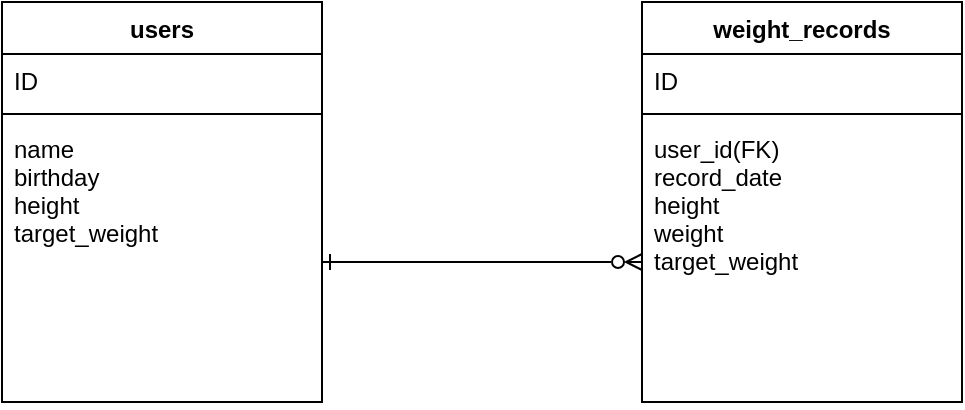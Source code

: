 <mxfile>
    <diagram id="HxUcGiJr_4ZhxuiUnDLy" name="ページ1">
        <mxGraphModel dx="832" dy="436" grid="1" gridSize="10" guides="1" tooltips="1" connect="1" arrows="1" fold="1" page="1" pageScale="1" pageWidth="827" pageHeight="1169" math="0" shadow="0">
            <root>
                <mxCell id="0"/>
                <mxCell id="1" parent="0"/>
                <mxCell id="6" value="users" style="swimlane;fontStyle=1;align=center;verticalAlign=top;childLayout=stackLayout;horizontal=1;startSize=26;horizontalStack=0;resizeParent=1;resizeParentMax=0;resizeLast=0;collapsible=1;marginBottom=0;" parent="1" vertex="1">
                    <mxGeometry x="200" y="201" width="160" height="200" as="geometry"/>
                </mxCell>
                <mxCell id="7" value="ID" style="text;strokeColor=none;fillColor=none;align=left;verticalAlign=top;spacingLeft=4;spacingRight=4;overflow=hidden;rotatable=0;points=[[0,0.5],[1,0.5]];portConstraint=eastwest;" parent="6" vertex="1">
                    <mxGeometry y="26" width="160" height="26" as="geometry"/>
                </mxCell>
                <mxCell id="8" value="" style="line;strokeWidth=1;fillColor=none;align=left;verticalAlign=middle;spacingTop=-1;spacingLeft=3;spacingRight=3;rotatable=0;labelPosition=right;points=[];portConstraint=eastwest;strokeColor=inherit;" parent="6" vertex="1">
                    <mxGeometry y="52" width="160" height="8" as="geometry"/>
                </mxCell>
                <mxCell id="9" value="name&#10;birthday&#10;height&#10;target_weight" style="text;strokeColor=none;fillColor=none;align=left;verticalAlign=top;spacingLeft=4;spacingRight=4;overflow=hidden;rotatable=0;points=[[0,0.5],[1,0.5]];portConstraint=eastwest;" parent="6" vertex="1">
                    <mxGeometry y="60" width="160" height="140" as="geometry"/>
                </mxCell>
                <mxCell id="18" value="Interface1" style="html=1;verticalAlign=bottom;labelBackgroundColor=none;startArrow=ERone;startFill=0;startSize=6;endArrow=ERzeroToMany;entryX=0;entryY=0.5;entryDx=0;entryDy=0;endFill=0;fontColor=none;noLabel=1;" parent="1" source="9" target="23" edge="1">
                    <mxGeometry x="-1" y="3" relative="1" as="geometry">
                        <mxPoint x="330" y="260" as="sourcePoint"/>
                        <mxPoint x="500" y="485" as="targetPoint"/>
                    </mxGeometry>
                </mxCell>
                <mxCell id="20" value="weight_records" style="swimlane;fontStyle=1;align=center;verticalAlign=top;childLayout=stackLayout;horizontal=1;startSize=26;horizontalStack=0;resizeParent=1;resizeParentMax=0;resizeLast=0;collapsible=1;marginBottom=0;" parent="1" vertex="1">
                    <mxGeometry x="520" y="201" width="160" height="200" as="geometry"/>
                </mxCell>
                <mxCell id="21" value="ID" style="text;strokeColor=none;fillColor=none;align=left;verticalAlign=top;spacingLeft=4;spacingRight=4;overflow=hidden;rotatable=0;points=[[0,0.5],[1,0.5]];portConstraint=eastwest;" parent="20" vertex="1">
                    <mxGeometry y="26" width="160" height="26" as="geometry"/>
                </mxCell>
                <mxCell id="22" value="" style="line;strokeWidth=1;fillColor=none;align=left;verticalAlign=middle;spacingTop=-1;spacingLeft=3;spacingRight=3;rotatable=0;labelPosition=right;points=[];portConstraint=eastwest;strokeColor=inherit;" parent="20" vertex="1">
                    <mxGeometry y="52" width="160" height="8" as="geometry"/>
                </mxCell>
                <mxCell id="23" value="user_id(FK)&#10;record_date&#10;height&#10;weight&#10;target_weight" style="text;strokeColor=none;fillColor=none;align=left;verticalAlign=top;spacingLeft=4;spacingRight=4;overflow=hidden;rotatable=0;points=[[0,0.5],[1,0.5]];portConstraint=eastwest;" parent="20" vertex="1">
                    <mxGeometry y="60" width="160" height="140" as="geometry"/>
                </mxCell>
            </root>
        </mxGraphModel>
    </diagram>
</mxfile>
